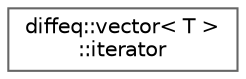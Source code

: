 digraph "Graphical Class Hierarchy"
{
 // LATEX_PDF_SIZE
  bgcolor="transparent";
  edge [fontname=Helvetica,fontsize=10,labelfontname=Helvetica,labelfontsize=10];
  node [fontname=Helvetica,fontsize=10,shape=box,height=0.2,width=0.4];
  rankdir="LR";
  Node0 [id="Node000000",label="diffeq::vector\< T \>\l::iterator",height=0.2,width=0.4,color="grey40", fillcolor="white", style="filled",URL="$classdiffeq_1_1vector_1_1iterator.html",tooltip="STL iterator class."];
}
